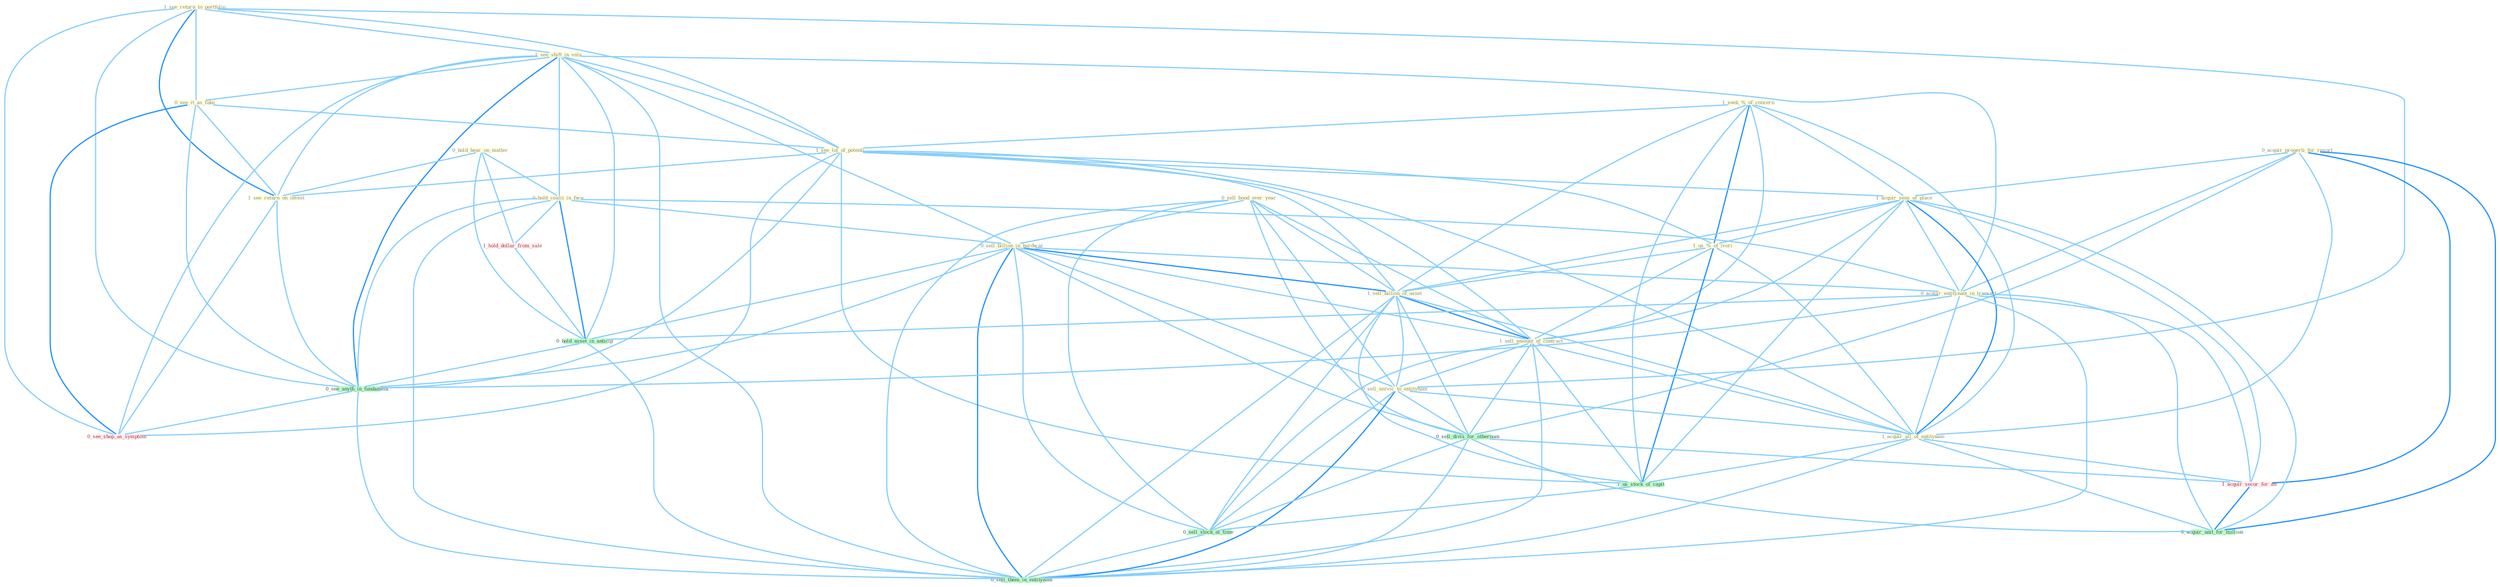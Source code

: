 Graph G{ 
    node
    [shape=polygon,style=filled,width=.5,height=.06,color="#BDFCC9",fixedsize=true,fontsize=4,
    fontcolor="#2f4f4f"];
    {node
    [color="#ffffe0", fontcolor="#8b7d6b"] "1_seek_%_of_concern " "1_see_return_to_portfolio " "1_see_shift_in_valu " "0_hold_hear_on_matter " "0_see_it_as_fake " "0_hold_coalit_in_face " "1_see_lot_of_potenti " "0_acquir_properti_for_resort " "0_sell_bond_over_year " "1_see_return_on_invest " "1_acquir_sens_of_place " "0_sell_billion_in_hardwar " "1_us_%_of_ivori " "1_sell_billion_of_asset " "1_sell_amount_of_contract " "0_acquir_entitynam_in_transact " "0_sell_servic_to_entitynam " "1_acquir_all_of_entitynam "}
{node [color="#fff0f5", fontcolor="#b22222"] "1_acquir_secur_for_an " "1_hold_dollar_from_sale " "0_see_shop_as_symptom "}
edge [color="#B0E2FF"];

	"1_seek_%_of_concern " -- "1_see_lot_of_potenti " [w="1", color="#87cefa" ];
	"1_seek_%_of_concern " -- "1_acquir_sens_of_place " [w="1", color="#87cefa" ];
	"1_seek_%_of_concern " -- "1_us_%_of_ivori " [w="2", color="#1e90ff" , len=0.8];
	"1_seek_%_of_concern " -- "1_sell_billion_of_asset " [w="1", color="#87cefa" ];
	"1_seek_%_of_concern " -- "1_sell_amount_of_contract " [w="1", color="#87cefa" ];
	"1_seek_%_of_concern " -- "1_acquir_all_of_entitynam " [w="1", color="#87cefa" ];
	"1_seek_%_of_concern " -- "1_us_stock_of_capit " [w="1", color="#87cefa" ];
	"1_see_return_to_portfolio " -- "1_see_shift_in_valu " [w="1", color="#87cefa" ];
	"1_see_return_to_portfolio " -- "0_see_it_as_fake " [w="1", color="#87cefa" ];
	"1_see_return_to_portfolio " -- "1_see_lot_of_potenti " [w="1", color="#87cefa" ];
	"1_see_return_to_portfolio " -- "1_see_return_on_invest " [w="2", color="#1e90ff" , len=0.8];
	"1_see_return_to_portfolio " -- "0_sell_servic_to_entitynam " [w="1", color="#87cefa" ];
	"1_see_return_to_portfolio " -- "0_see_anyth_in_fundament " [w="1", color="#87cefa" ];
	"1_see_return_to_portfolio " -- "0_see_shop_as_symptom " [w="1", color="#87cefa" ];
	"1_see_shift_in_valu " -- "0_see_it_as_fake " [w="1", color="#87cefa" ];
	"1_see_shift_in_valu " -- "0_hold_coalit_in_face " [w="1", color="#87cefa" ];
	"1_see_shift_in_valu " -- "1_see_lot_of_potenti " [w="1", color="#87cefa" ];
	"1_see_shift_in_valu " -- "1_see_return_on_invest " [w="1", color="#87cefa" ];
	"1_see_shift_in_valu " -- "0_sell_billion_in_hardwar " [w="1", color="#87cefa" ];
	"1_see_shift_in_valu " -- "0_acquir_entitynam_in_transact " [w="1", color="#87cefa" ];
	"1_see_shift_in_valu " -- "0_hold_asset_in_anticip " [w="1", color="#87cefa" ];
	"1_see_shift_in_valu " -- "0_see_anyth_in_fundament " [w="2", color="#1e90ff" , len=0.8];
	"1_see_shift_in_valu " -- "0_see_shop_as_symptom " [w="1", color="#87cefa" ];
	"1_see_shift_in_valu " -- "0_sell_them_in_entitynam " [w="1", color="#87cefa" ];
	"0_hold_hear_on_matter " -- "0_hold_coalit_in_face " [w="1", color="#87cefa" ];
	"0_hold_hear_on_matter " -- "1_see_return_on_invest " [w="1", color="#87cefa" ];
	"0_hold_hear_on_matter " -- "1_hold_dollar_from_sale " [w="1", color="#87cefa" ];
	"0_hold_hear_on_matter " -- "0_hold_asset_in_anticip " [w="1", color="#87cefa" ];
	"0_see_it_as_fake " -- "1_see_lot_of_potenti " [w="1", color="#87cefa" ];
	"0_see_it_as_fake " -- "1_see_return_on_invest " [w="1", color="#87cefa" ];
	"0_see_it_as_fake " -- "0_see_anyth_in_fundament " [w="1", color="#87cefa" ];
	"0_see_it_as_fake " -- "0_see_shop_as_symptom " [w="2", color="#1e90ff" , len=0.8];
	"0_hold_coalit_in_face " -- "0_sell_billion_in_hardwar " [w="1", color="#87cefa" ];
	"0_hold_coalit_in_face " -- "0_acquir_entitynam_in_transact " [w="1", color="#87cefa" ];
	"0_hold_coalit_in_face " -- "1_hold_dollar_from_sale " [w="1", color="#87cefa" ];
	"0_hold_coalit_in_face " -- "0_hold_asset_in_anticip " [w="2", color="#1e90ff" , len=0.8];
	"0_hold_coalit_in_face " -- "0_see_anyth_in_fundament " [w="1", color="#87cefa" ];
	"0_hold_coalit_in_face " -- "0_sell_them_in_entitynam " [w="1", color="#87cefa" ];
	"1_see_lot_of_potenti " -- "1_see_return_on_invest " [w="1", color="#87cefa" ];
	"1_see_lot_of_potenti " -- "1_acquir_sens_of_place " [w="1", color="#87cefa" ];
	"1_see_lot_of_potenti " -- "1_us_%_of_ivori " [w="1", color="#87cefa" ];
	"1_see_lot_of_potenti " -- "1_sell_billion_of_asset " [w="1", color="#87cefa" ];
	"1_see_lot_of_potenti " -- "1_sell_amount_of_contract " [w="1", color="#87cefa" ];
	"1_see_lot_of_potenti " -- "1_acquir_all_of_entitynam " [w="1", color="#87cefa" ];
	"1_see_lot_of_potenti " -- "1_us_stock_of_capit " [w="1", color="#87cefa" ];
	"1_see_lot_of_potenti " -- "0_see_anyth_in_fundament " [w="1", color="#87cefa" ];
	"1_see_lot_of_potenti " -- "0_see_shop_as_symptom " [w="1", color="#87cefa" ];
	"0_acquir_properti_for_resort " -- "1_acquir_sens_of_place " [w="1", color="#87cefa" ];
	"0_acquir_properti_for_resort " -- "0_acquir_entitynam_in_transact " [w="1", color="#87cefa" ];
	"0_acquir_properti_for_resort " -- "1_acquir_all_of_entitynam " [w="1", color="#87cefa" ];
	"0_acquir_properti_for_resort " -- "0_sell_divis_for_othernum " [w="1", color="#87cefa" ];
	"0_acquir_properti_for_resort " -- "1_acquir_secur_for_an " [w="2", color="#1e90ff" , len=0.8];
	"0_acquir_properti_for_resort " -- "0_acquir_unit_for_million " [w="2", color="#1e90ff" , len=0.8];
	"0_sell_bond_over_year " -- "0_sell_billion_in_hardwar " [w="1", color="#87cefa" ];
	"0_sell_bond_over_year " -- "1_sell_billion_of_asset " [w="1", color="#87cefa" ];
	"0_sell_bond_over_year " -- "1_sell_amount_of_contract " [w="1", color="#87cefa" ];
	"0_sell_bond_over_year " -- "0_sell_servic_to_entitynam " [w="1", color="#87cefa" ];
	"0_sell_bond_over_year " -- "0_sell_divis_for_othernum " [w="1", color="#87cefa" ];
	"0_sell_bond_over_year " -- "0_sell_stock_at_time " [w="1", color="#87cefa" ];
	"0_sell_bond_over_year " -- "0_sell_them_in_entitynam " [w="1", color="#87cefa" ];
	"1_see_return_on_invest " -- "0_see_anyth_in_fundament " [w="1", color="#87cefa" ];
	"1_see_return_on_invest " -- "0_see_shop_as_symptom " [w="1", color="#87cefa" ];
	"1_acquir_sens_of_place " -- "1_us_%_of_ivori " [w="1", color="#87cefa" ];
	"1_acquir_sens_of_place " -- "1_sell_billion_of_asset " [w="1", color="#87cefa" ];
	"1_acquir_sens_of_place " -- "1_sell_amount_of_contract " [w="1", color="#87cefa" ];
	"1_acquir_sens_of_place " -- "0_acquir_entitynam_in_transact " [w="1", color="#87cefa" ];
	"1_acquir_sens_of_place " -- "1_acquir_all_of_entitynam " [w="2", color="#1e90ff" , len=0.8];
	"1_acquir_sens_of_place " -- "1_acquir_secur_for_an " [w="1", color="#87cefa" ];
	"1_acquir_sens_of_place " -- "1_us_stock_of_capit " [w="1", color="#87cefa" ];
	"1_acquir_sens_of_place " -- "0_acquir_unit_for_million " [w="1", color="#87cefa" ];
	"0_sell_billion_in_hardwar " -- "1_sell_billion_of_asset " [w="2", color="#1e90ff" , len=0.8];
	"0_sell_billion_in_hardwar " -- "1_sell_amount_of_contract " [w="1", color="#87cefa" ];
	"0_sell_billion_in_hardwar " -- "0_acquir_entitynam_in_transact " [w="1", color="#87cefa" ];
	"0_sell_billion_in_hardwar " -- "0_sell_servic_to_entitynam " [w="1", color="#87cefa" ];
	"0_sell_billion_in_hardwar " -- "0_sell_divis_for_othernum " [w="1", color="#87cefa" ];
	"0_sell_billion_in_hardwar " -- "0_hold_asset_in_anticip " [w="1", color="#87cefa" ];
	"0_sell_billion_in_hardwar " -- "0_sell_stock_at_time " [w="1", color="#87cefa" ];
	"0_sell_billion_in_hardwar " -- "0_see_anyth_in_fundament " [w="1", color="#87cefa" ];
	"0_sell_billion_in_hardwar " -- "0_sell_them_in_entitynam " [w="2", color="#1e90ff" , len=0.8];
	"1_us_%_of_ivori " -- "1_sell_billion_of_asset " [w="1", color="#87cefa" ];
	"1_us_%_of_ivori " -- "1_sell_amount_of_contract " [w="1", color="#87cefa" ];
	"1_us_%_of_ivori " -- "1_acquir_all_of_entitynam " [w="1", color="#87cefa" ];
	"1_us_%_of_ivori " -- "1_us_stock_of_capit " [w="2", color="#1e90ff" , len=0.8];
	"1_sell_billion_of_asset " -- "1_sell_amount_of_contract " [w="2", color="#1e90ff" , len=0.8];
	"1_sell_billion_of_asset " -- "0_sell_servic_to_entitynam " [w="1", color="#87cefa" ];
	"1_sell_billion_of_asset " -- "1_acquir_all_of_entitynam " [w="1", color="#87cefa" ];
	"1_sell_billion_of_asset " -- "0_sell_divis_for_othernum " [w="1", color="#87cefa" ];
	"1_sell_billion_of_asset " -- "1_us_stock_of_capit " [w="1", color="#87cefa" ];
	"1_sell_billion_of_asset " -- "0_sell_stock_at_time " [w="1", color="#87cefa" ];
	"1_sell_billion_of_asset " -- "0_sell_them_in_entitynam " [w="1", color="#87cefa" ];
	"1_sell_amount_of_contract " -- "0_sell_servic_to_entitynam " [w="1", color="#87cefa" ];
	"1_sell_amount_of_contract " -- "1_acquir_all_of_entitynam " [w="1", color="#87cefa" ];
	"1_sell_amount_of_contract " -- "0_sell_divis_for_othernum " [w="1", color="#87cefa" ];
	"1_sell_amount_of_contract " -- "1_us_stock_of_capit " [w="1", color="#87cefa" ];
	"1_sell_amount_of_contract " -- "0_sell_stock_at_time " [w="1", color="#87cefa" ];
	"1_sell_amount_of_contract " -- "0_sell_them_in_entitynam " [w="1", color="#87cefa" ];
	"0_acquir_entitynam_in_transact " -- "1_acquir_all_of_entitynam " [w="1", color="#87cefa" ];
	"0_acquir_entitynam_in_transact " -- "1_acquir_secur_for_an " [w="1", color="#87cefa" ];
	"0_acquir_entitynam_in_transact " -- "0_hold_asset_in_anticip " [w="1", color="#87cefa" ];
	"0_acquir_entitynam_in_transact " -- "0_see_anyth_in_fundament " [w="1", color="#87cefa" ];
	"0_acquir_entitynam_in_transact " -- "0_acquir_unit_for_million " [w="1", color="#87cefa" ];
	"0_acquir_entitynam_in_transact " -- "0_sell_them_in_entitynam " [w="1", color="#87cefa" ];
	"0_sell_servic_to_entitynam " -- "1_acquir_all_of_entitynam " [w="1", color="#87cefa" ];
	"0_sell_servic_to_entitynam " -- "0_sell_divis_for_othernum " [w="1", color="#87cefa" ];
	"0_sell_servic_to_entitynam " -- "0_sell_stock_at_time " [w="1", color="#87cefa" ];
	"0_sell_servic_to_entitynam " -- "0_sell_them_in_entitynam " [w="2", color="#1e90ff" , len=0.8];
	"1_acquir_all_of_entitynam " -- "1_acquir_secur_for_an " [w="1", color="#87cefa" ];
	"1_acquir_all_of_entitynam " -- "1_us_stock_of_capit " [w="1", color="#87cefa" ];
	"1_acquir_all_of_entitynam " -- "0_acquir_unit_for_million " [w="1", color="#87cefa" ];
	"1_acquir_all_of_entitynam " -- "0_sell_them_in_entitynam " [w="1", color="#87cefa" ];
	"0_sell_divis_for_othernum " -- "1_acquir_secur_for_an " [w="1", color="#87cefa" ];
	"0_sell_divis_for_othernum " -- "0_sell_stock_at_time " [w="1", color="#87cefa" ];
	"0_sell_divis_for_othernum " -- "0_acquir_unit_for_million " [w="1", color="#87cefa" ];
	"0_sell_divis_for_othernum " -- "0_sell_them_in_entitynam " [w="1", color="#87cefa" ];
	"1_acquir_secur_for_an " -- "0_acquir_unit_for_million " [w="2", color="#1e90ff" , len=0.8];
	"1_us_stock_of_capit " -- "0_sell_stock_at_time " [w="1", color="#87cefa" ];
	"1_hold_dollar_from_sale " -- "0_hold_asset_in_anticip " [w="1", color="#87cefa" ];
	"0_hold_asset_in_anticip " -- "0_see_anyth_in_fundament " [w="1", color="#87cefa" ];
	"0_hold_asset_in_anticip " -- "0_sell_them_in_entitynam " [w="1", color="#87cefa" ];
	"0_sell_stock_at_time " -- "0_sell_them_in_entitynam " [w="1", color="#87cefa" ];
	"0_see_anyth_in_fundament " -- "0_see_shop_as_symptom " [w="1", color="#87cefa" ];
	"0_see_anyth_in_fundament " -- "0_sell_them_in_entitynam " [w="1", color="#87cefa" ];
}